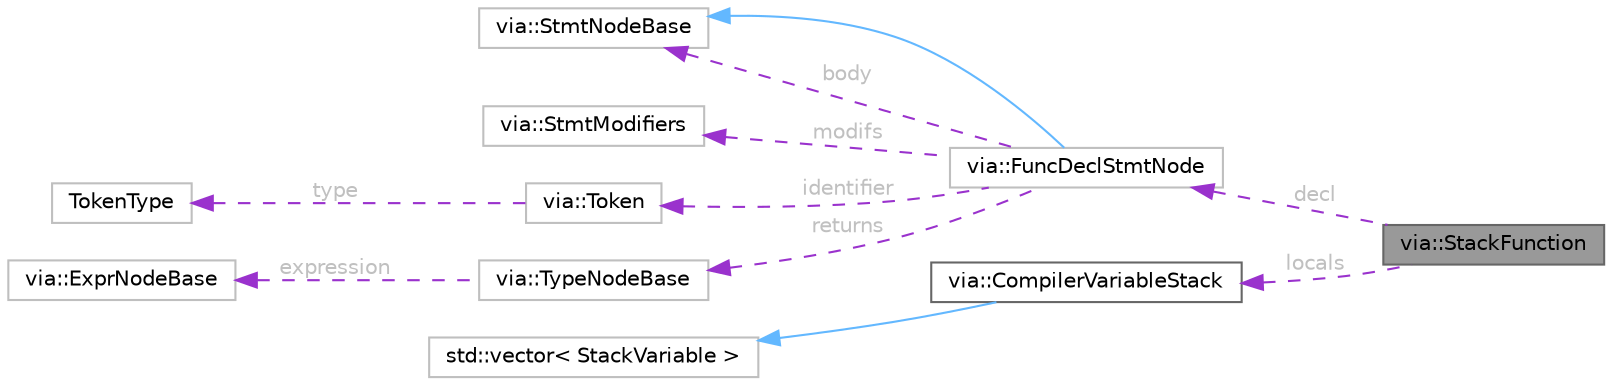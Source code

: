 digraph "via::StackFunction"
{
 // LATEX_PDF_SIZE
  bgcolor="transparent";
  edge [fontname=Helvetica,fontsize=10,labelfontname=Helvetica,labelfontsize=10];
  node [fontname=Helvetica,fontsize=10,shape=box,height=0.2,width=0.4];
  rankdir="LR";
  Node1 [id="Node000001",label="via::StackFunction",height=0.2,width=0.4,color="gray40", fillcolor="grey60", style="filled", fontcolor="black",tooltip="Represents a function on the stack with its own local variable stack."];
  Node2 -> Node1 [id="edge1_Node000001_Node000002",dir="back",color="darkorchid3",style="dashed",tooltip=" ",label=" decl",fontcolor="grey" ];
  Node2 [id="Node000002",label="via::FuncDeclStmtNode",height=0.2,width=0.4,color="grey75", fillcolor="white", style="filled",URL="$structvia_1_1FuncDeclStmtNode.html",tooltip=" "];
  Node3 -> Node2 [id="edge2_Node000002_Node000003",dir="back",color="steelblue1",style="solid",tooltip=" "];
  Node3 [id="Node000003",label="via::StmtNodeBase",height=0.2,width=0.4,color="grey75", fillcolor="white", style="filled",URL="$structvia_1_1StmtNodeBase.html",tooltip=" "];
  Node4 -> Node2 [id="edge3_Node000002_Node000004",dir="back",color="darkorchid3",style="dashed",tooltip=" ",label=" modifs",fontcolor="grey" ];
  Node4 [id="Node000004",label="via::StmtModifiers",height=0.2,width=0.4,color="grey75", fillcolor="white", style="filled",URL="$structvia_1_1StmtModifiers.html",tooltip=" "];
  Node5 -> Node2 [id="edge4_Node000002_Node000005",dir="back",color="darkorchid3",style="dashed",tooltip=" ",label=" identifier",fontcolor="grey" ];
  Node5 [id="Node000005",label="via::Token",height=0.2,width=0.4,color="grey75", fillcolor="white", style="filled",URL="$structvia_1_1Token.html",tooltip=" "];
  Node6 -> Node5 [id="edge5_Node000005_Node000006",dir="back",color="darkorchid3",style="dashed",tooltip=" ",label=" type",fontcolor="grey" ];
  Node6 [id="Node000006",label="TokenType",height=0.2,width=0.4,color="grey75", fillcolor="white", style="filled",tooltip=" "];
  Node3 -> Node2 [id="edge6_Node000002_Node000003",dir="back",color="darkorchid3",style="dashed",tooltip=" ",label=" body",fontcolor="grey" ];
  Node7 -> Node2 [id="edge7_Node000002_Node000007",dir="back",color="darkorchid3",style="dashed",tooltip=" ",label=" returns",fontcolor="grey" ];
  Node7 [id="Node000007",label="via::TypeNodeBase",height=0.2,width=0.4,color="grey75", fillcolor="white", style="filled",URL="$structvia_1_1TypeNodeBase.html",tooltip=" "];
  Node8 -> Node7 [id="edge8_Node000007_Node000008",dir="back",color="darkorchid3",style="dashed",tooltip=" ",label=" expression",fontcolor="grey" ];
  Node8 [id="Node000008",label="via::ExprNodeBase",height=0.2,width=0.4,color="grey75", fillcolor="white", style="filled",URL="$structvia_1_1ExprNodeBase.html",tooltip=" "];
  Node9 -> Node1 [id="edge9_Node000001_Node000009",dir="back",color="darkorchid3",style="dashed",tooltip=" ",label=" locals",fontcolor="grey" ];
  Node9 [id="Node000009",label="via::CompilerVariableStack",height=0.2,width=0.4,color="gray40", fillcolor="white", style="filled",URL="$classvia_1_1CompilerVariableStack.html",tooltip="Holds variables in a stack structure manner, instantiated per closure."];
  Node10 -> Node9 [id="edge10_Node000009_Node000010",dir="back",color="steelblue1",style="solid",tooltip=" "];
  Node10 [id="Node000010",label="std::vector\< StackVariable \>",height=0.2,width=0.4,color="grey75", fillcolor="white", style="filled",tooltip=" "];
}
